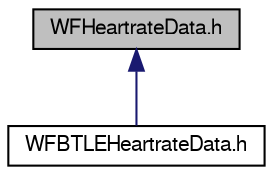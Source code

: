 digraph "WFHeartrateData.h"
{
  edge [fontname="FreeSans",fontsize="10",labelfontname="FreeSans",labelfontsize="10"];
  node [fontname="FreeSans",fontsize="10",shape=record];
  Node1 [label="WFHeartrateData.h",height=0.2,width=0.4,color="black", fillcolor="grey75", style="filled", fontcolor="black"];
  Node1 -> Node2 [dir="back",color="midnightblue",fontsize="10",style="solid",fontname="FreeSans"];
  Node2 [label="WFBTLEHeartrateData.h",height=0.2,width=0.4,color="black", fillcolor="white", style="filled",URL="$_w_f_b_t_l_e_heartrate_data_8h.html"];
}

